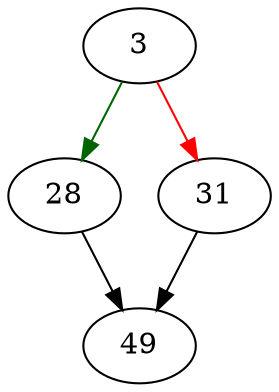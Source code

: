 strict digraph "addModuleArgument" {
	// Node definitions.
	3 [entry=true];
	28;
	31;
	49;

	// Edge definitions.
	3 -> 28 [
		color=darkgreen
		cond=true
	];
	3 -> 31 [
		color=red
		cond=false
	];
	28 -> 49;
	31 -> 49;
}